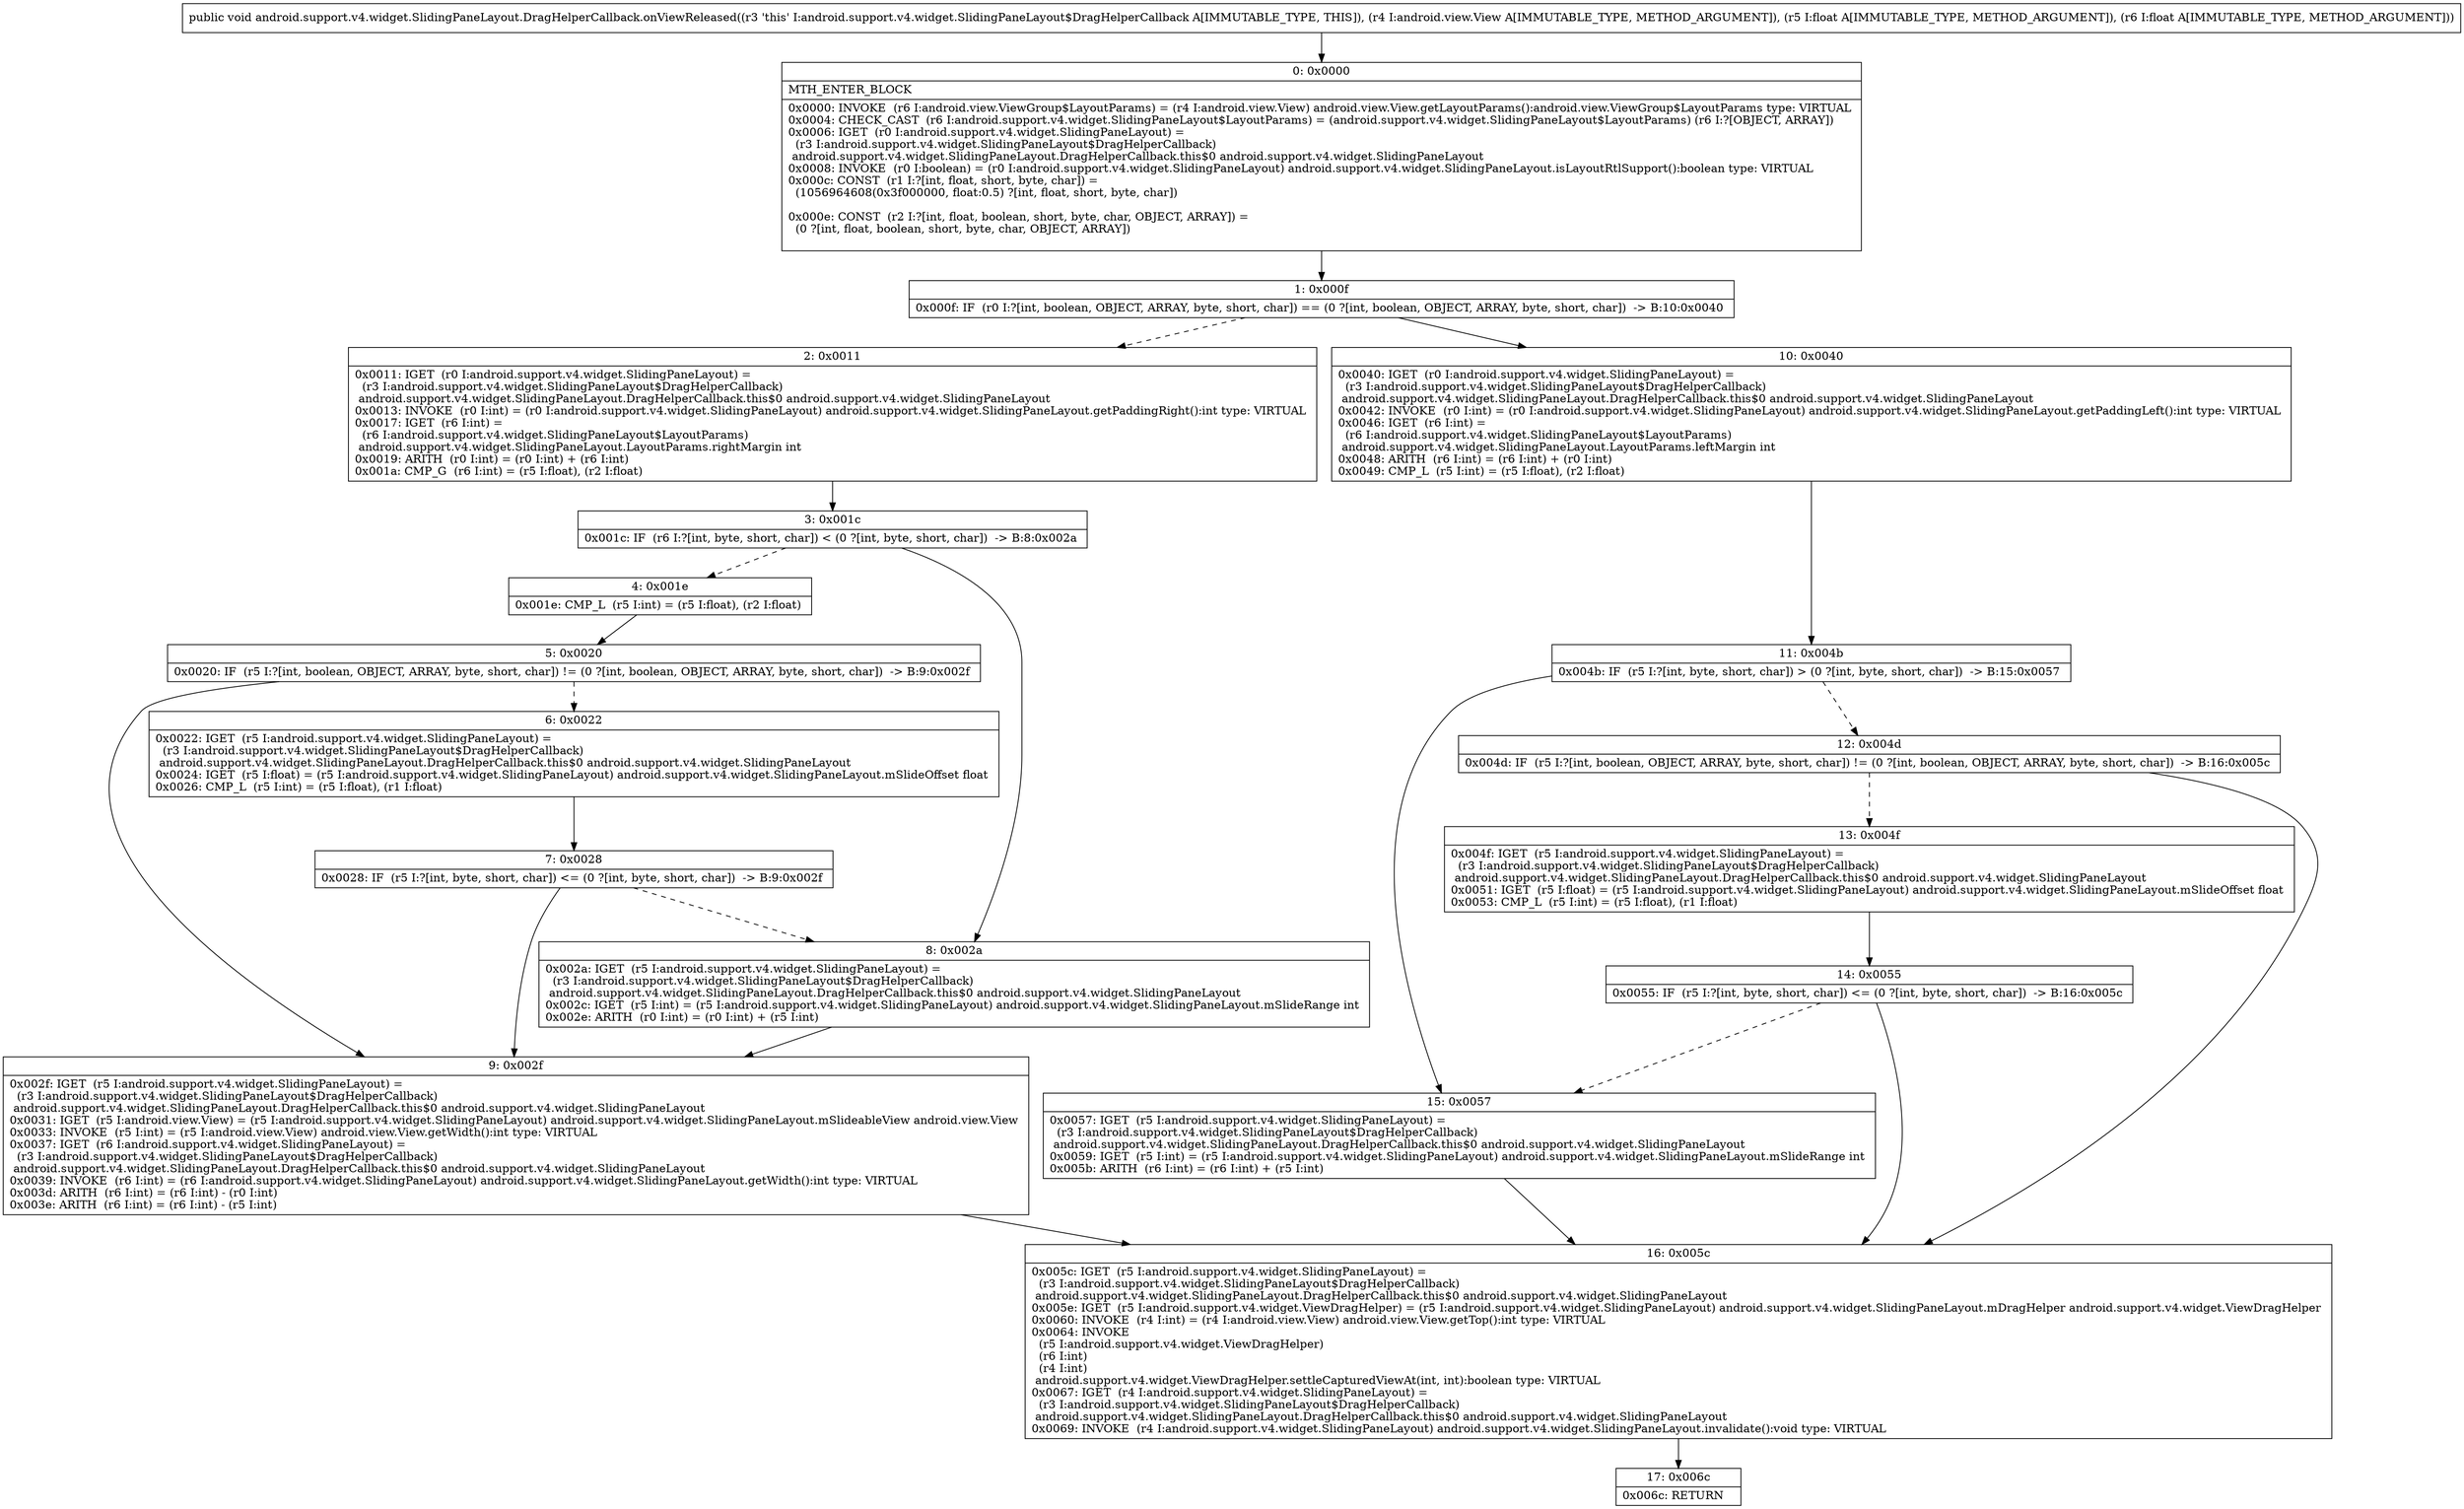 digraph "CFG forandroid.support.v4.widget.SlidingPaneLayout.DragHelperCallback.onViewReleased(Landroid\/view\/View;FF)V" {
Node_0 [shape=record,label="{0\:\ 0x0000|MTH_ENTER_BLOCK\l|0x0000: INVOKE  (r6 I:android.view.ViewGroup$LayoutParams) = (r4 I:android.view.View) android.view.View.getLayoutParams():android.view.ViewGroup$LayoutParams type: VIRTUAL \l0x0004: CHECK_CAST  (r6 I:android.support.v4.widget.SlidingPaneLayout$LayoutParams) = (android.support.v4.widget.SlidingPaneLayout$LayoutParams) (r6 I:?[OBJECT, ARRAY]) \l0x0006: IGET  (r0 I:android.support.v4.widget.SlidingPaneLayout) = \l  (r3 I:android.support.v4.widget.SlidingPaneLayout$DragHelperCallback)\l android.support.v4.widget.SlidingPaneLayout.DragHelperCallback.this$0 android.support.v4.widget.SlidingPaneLayout \l0x0008: INVOKE  (r0 I:boolean) = (r0 I:android.support.v4.widget.SlidingPaneLayout) android.support.v4.widget.SlidingPaneLayout.isLayoutRtlSupport():boolean type: VIRTUAL \l0x000c: CONST  (r1 I:?[int, float, short, byte, char]) = \l  (1056964608(0x3f000000, float:0.5) ?[int, float, short, byte, char])\l \l0x000e: CONST  (r2 I:?[int, float, boolean, short, byte, char, OBJECT, ARRAY]) = \l  (0 ?[int, float, boolean, short, byte, char, OBJECT, ARRAY])\l \l}"];
Node_1 [shape=record,label="{1\:\ 0x000f|0x000f: IF  (r0 I:?[int, boolean, OBJECT, ARRAY, byte, short, char]) == (0 ?[int, boolean, OBJECT, ARRAY, byte, short, char])  \-\> B:10:0x0040 \l}"];
Node_2 [shape=record,label="{2\:\ 0x0011|0x0011: IGET  (r0 I:android.support.v4.widget.SlidingPaneLayout) = \l  (r3 I:android.support.v4.widget.SlidingPaneLayout$DragHelperCallback)\l android.support.v4.widget.SlidingPaneLayout.DragHelperCallback.this$0 android.support.v4.widget.SlidingPaneLayout \l0x0013: INVOKE  (r0 I:int) = (r0 I:android.support.v4.widget.SlidingPaneLayout) android.support.v4.widget.SlidingPaneLayout.getPaddingRight():int type: VIRTUAL \l0x0017: IGET  (r6 I:int) = \l  (r6 I:android.support.v4.widget.SlidingPaneLayout$LayoutParams)\l android.support.v4.widget.SlidingPaneLayout.LayoutParams.rightMargin int \l0x0019: ARITH  (r0 I:int) = (r0 I:int) + (r6 I:int) \l0x001a: CMP_G  (r6 I:int) = (r5 I:float), (r2 I:float) \l}"];
Node_3 [shape=record,label="{3\:\ 0x001c|0x001c: IF  (r6 I:?[int, byte, short, char]) \< (0 ?[int, byte, short, char])  \-\> B:8:0x002a \l}"];
Node_4 [shape=record,label="{4\:\ 0x001e|0x001e: CMP_L  (r5 I:int) = (r5 I:float), (r2 I:float) \l}"];
Node_5 [shape=record,label="{5\:\ 0x0020|0x0020: IF  (r5 I:?[int, boolean, OBJECT, ARRAY, byte, short, char]) != (0 ?[int, boolean, OBJECT, ARRAY, byte, short, char])  \-\> B:9:0x002f \l}"];
Node_6 [shape=record,label="{6\:\ 0x0022|0x0022: IGET  (r5 I:android.support.v4.widget.SlidingPaneLayout) = \l  (r3 I:android.support.v4.widget.SlidingPaneLayout$DragHelperCallback)\l android.support.v4.widget.SlidingPaneLayout.DragHelperCallback.this$0 android.support.v4.widget.SlidingPaneLayout \l0x0024: IGET  (r5 I:float) = (r5 I:android.support.v4.widget.SlidingPaneLayout) android.support.v4.widget.SlidingPaneLayout.mSlideOffset float \l0x0026: CMP_L  (r5 I:int) = (r5 I:float), (r1 I:float) \l}"];
Node_7 [shape=record,label="{7\:\ 0x0028|0x0028: IF  (r5 I:?[int, byte, short, char]) \<= (0 ?[int, byte, short, char])  \-\> B:9:0x002f \l}"];
Node_8 [shape=record,label="{8\:\ 0x002a|0x002a: IGET  (r5 I:android.support.v4.widget.SlidingPaneLayout) = \l  (r3 I:android.support.v4.widget.SlidingPaneLayout$DragHelperCallback)\l android.support.v4.widget.SlidingPaneLayout.DragHelperCallback.this$0 android.support.v4.widget.SlidingPaneLayout \l0x002c: IGET  (r5 I:int) = (r5 I:android.support.v4.widget.SlidingPaneLayout) android.support.v4.widget.SlidingPaneLayout.mSlideRange int \l0x002e: ARITH  (r0 I:int) = (r0 I:int) + (r5 I:int) \l}"];
Node_9 [shape=record,label="{9\:\ 0x002f|0x002f: IGET  (r5 I:android.support.v4.widget.SlidingPaneLayout) = \l  (r3 I:android.support.v4.widget.SlidingPaneLayout$DragHelperCallback)\l android.support.v4.widget.SlidingPaneLayout.DragHelperCallback.this$0 android.support.v4.widget.SlidingPaneLayout \l0x0031: IGET  (r5 I:android.view.View) = (r5 I:android.support.v4.widget.SlidingPaneLayout) android.support.v4.widget.SlidingPaneLayout.mSlideableView android.view.View \l0x0033: INVOKE  (r5 I:int) = (r5 I:android.view.View) android.view.View.getWidth():int type: VIRTUAL \l0x0037: IGET  (r6 I:android.support.v4.widget.SlidingPaneLayout) = \l  (r3 I:android.support.v4.widget.SlidingPaneLayout$DragHelperCallback)\l android.support.v4.widget.SlidingPaneLayout.DragHelperCallback.this$0 android.support.v4.widget.SlidingPaneLayout \l0x0039: INVOKE  (r6 I:int) = (r6 I:android.support.v4.widget.SlidingPaneLayout) android.support.v4.widget.SlidingPaneLayout.getWidth():int type: VIRTUAL \l0x003d: ARITH  (r6 I:int) = (r6 I:int) \- (r0 I:int) \l0x003e: ARITH  (r6 I:int) = (r6 I:int) \- (r5 I:int) \l}"];
Node_10 [shape=record,label="{10\:\ 0x0040|0x0040: IGET  (r0 I:android.support.v4.widget.SlidingPaneLayout) = \l  (r3 I:android.support.v4.widget.SlidingPaneLayout$DragHelperCallback)\l android.support.v4.widget.SlidingPaneLayout.DragHelperCallback.this$0 android.support.v4.widget.SlidingPaneLayout \l0x0042: INVOKE  (r0 I:int) = (r0 I:android.support.v4.widget.SlidingPaneLayout) android.support.v4.widget.SlidingPaneLayout.getPaddingLeft():int type: VIRTUAL \l0x0046: IGET  (r6 I:int) = \l  (r6 I:android.support.v4.widget.SlidingPaneLayout$LayoutParams)\l android.support.v4.widget.SlidingPaneLayout.LayoutParams.leftMargin int \l0x0048: ARITH  (r6 I:int) = (r6 I:int) + (r0 I:int) \l0x0049: CMP_L  (r5 I:int) = (r5 I:float), (r2 I:float) \l}"];
Node_11 [shape=record,label="{11\:\ 0x004b|0x004b: IF  (r5 I:?[int, byte, short, char]) \> (0 ?[int, byte, short, char])  \-\> B:15:0x0057 \l}"];
Node_12 [shape=record,label="{12\:\ 0x004d|0x004d: IF  (r5 I:?[int, boolean, OBJECT, ARRAY, byte, short, char]) != (0 ?[int, boolean, OBJECT, ARRAY, byte, short, char])  \-\> B:16:0x005c \l}"];
Node_13 [shape=record,label="{13\:\ 0x004f|0x004f: IGET  (r5 I:android.support.v4.widget.SlidingPaneLayout) = \l  (r3 I:android.support.v4.widget.SlidingPaneLayout$DragHelperCallback)\l android.support.v4.widget.SlidingPaneLayout.DragHelperCallback.this$0 android.support.v4.widget.SlidingPaneLayout \l0x0051: IGET  (r5 I:float) = (r5 I:android.support.v4.widget.SlidingPaneLayout) android.support.v4.widget.SlidingPaneLayout.mSlideOffset float \l0x0053: CMP_L  (r5 I:int) = (r5 I:float), (r1 I:float) \l}"];
Node_14 [shape=record,label="{14\:\ 0x0055|0x0055: IF  (r5 I:?[int, byte, short, char]) \<= (0 ?[int, byte, short, char])  \-\> B:16:0x005c \l}"];
Node_15 [shape=record,label="{15\:\ 0x0057|0x0057: IGET  (r5 I:android.support.v4.widget.SlidingPaneLayout) = \l  (r3 I:android.support.v4.widget.SlidingPaneLayout$DragHelperCallback)\l android.support.v4.widget.SlidingPaneLayout.DragHelperCallback.this$0 android.support.v4.widget.SlidingPaneLayout \l0x0059: IGET  (r5 I:int) = (r5 I:android.support.v4.widget.SlidingPaneLayout) android.support.v4.widget.SlidingPaneLayout.mSlideRange int \l0x005b: ARITH  (r6 I:int) = (r6 I:int) + (r5 I:int) \l}"];
Node_16 [shape=record,label="{16\:\ 0x005c|0x005c: IGET  (r5 I:android.support.v4.widget.SlidingPaneLayout) = \l  (r3 I:android.support.v4.widget.SlidingPaneLayout$DragHelperCallback)\l android.support.v4.widget.SlidingPaneLayout.DragHelperCallback.this$0 android.support.v4.widget.SlidingPaneLayout \l0x005e: IGET  (r5 I:android.support.v4.widget.ViewDragHelper) = (r5 I:android.support.v4.widget.SlidingPaneLayout) android.support.v4.widget.SlidingPaneLayout.mDragHelper android.support.v4.widget.ViewDragHelper \l0x0060: INVOKE  (r4 I:int) = (r4 I:android.view.View) android.view.View.getTop():int type: VIRTUAL \l0x0064: INVOKE  \l  (r5 I:android.support.v4.widget.ViewDragHelper)\l  (r6 I:int)\l  (r4 I:int)\l android.support.v4.widget.ViewDragHelper.settleCapturedViewAt(int, int):boolean type: VIRTUAL \l0x0067: IGET  (r4 I:android.support.v4.widget.SlidingPaneLayout) = \l  (r3 I:android.support.v4.widget.SlidingPaneLayout$DragHelperCallback)\l android.support.v4.widget.SlidingPaneLayout.DragHelperCallback.this$0 android.support.v4.widget.SlidingPaneLayout \l0x0069: INVOKE  (r4 I:android.support.v4.widget.SlidingPaneLayout) android.support.v4.widget.SlidingPaneLayout.invalidate():void type: VIRTUAL \l}"];
Node_17 [shape=record,label="{17\:\ 0x006c|0x006c: RETURN   \l}"];
MethodNode[shape=record,label="{public void android.support.v4.widget.SlidingPaneLayout.DragHelperCallback.onViewReleased((r3 'this' I:android.support.v4.widget.SlidingPaneLayout$DragHelperCallback A[IMMUTABLE_TYPE, THIS]), (r4 I:android.view.View A[IMMUTABLE_TYPE, METHOD_ARGUMENT]), (r5 I:float A[IMMUTABLE_TYPE, METHOD_ARGUMENT]), (r6 I:float A[IMMUTABLE_TYPE, METHOD_ARGUMENT])) }"];
MethodNode -> Node_0;
Node_0 -> Node_1;
Node_1 -> Node_2[style=dashed];
Node_1 -> Node_10;
Node_2 -> Node_3;
Node_3 -> Node_4[style=dashed];
Node_3 -> Node_8;
Node_4 -> Node_5;
Node_5 -> Node_6[style=dashed];
Node_5 -> Node_9;
Node_6 -> Node_7;
Node_7 -> Node_8[style=dashed];
Node_7 -> Node_9;
Node_8 -> Node_9;
Node_9 -> Node_16;
Node_10 -> Node_11;
Node_11 -> Node_12[style=dashed];
Node_11 -> Node_15;
Node_12 -> Node_13[style=dashed];
Node_12 -> Node_16;
Node_13 -> Node_14;
Node_14 -> Node_15[style=dashed];
Node_14 -> Node_16;
Node_15 -> Node_16;
Node_16 -> Node_17;
}

